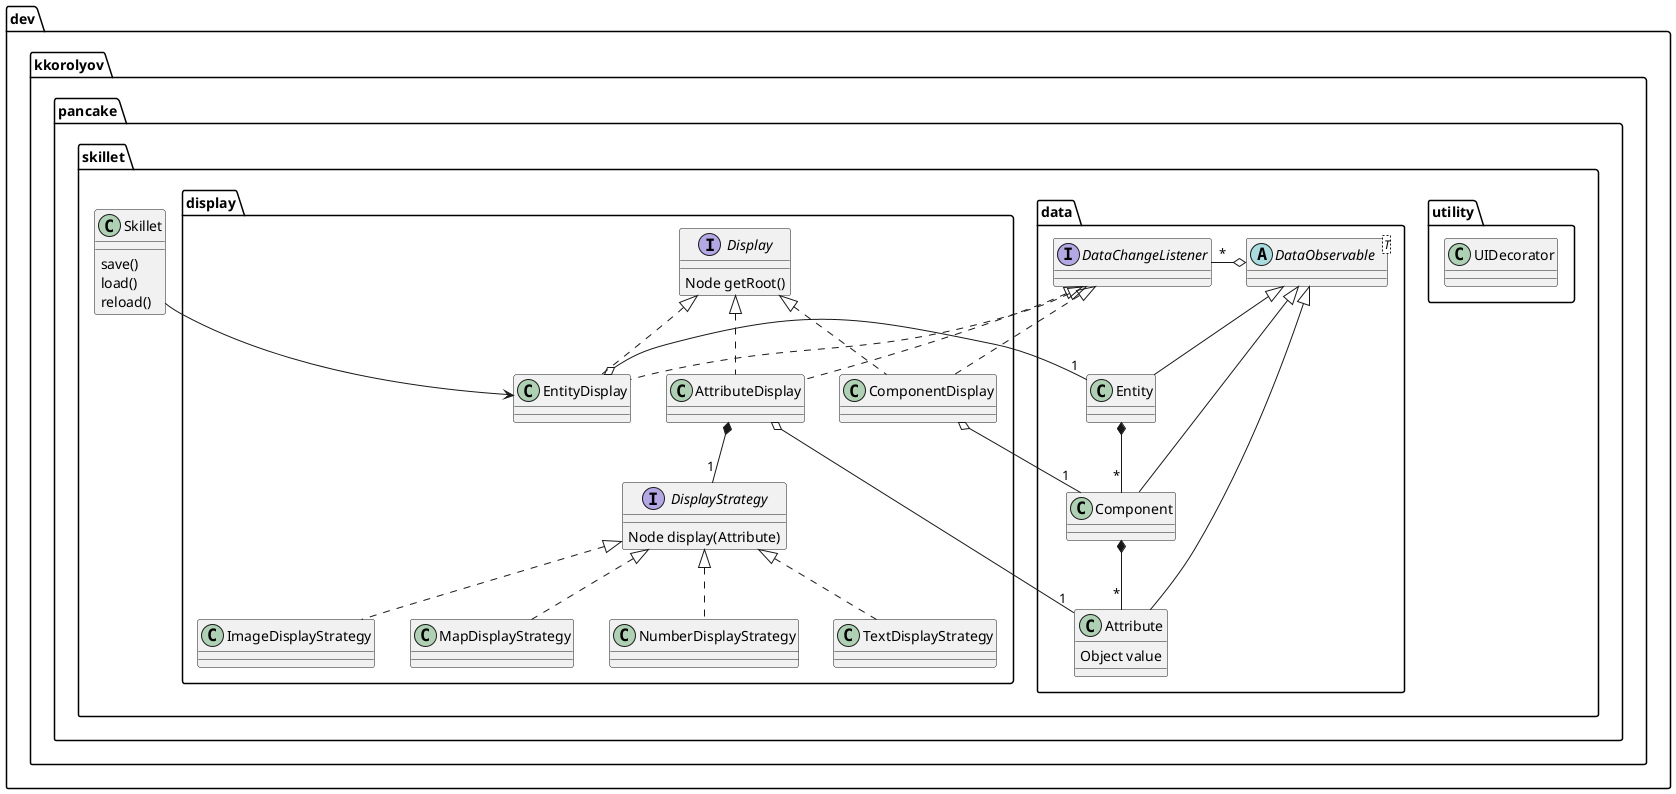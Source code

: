 @startuml

package dev.kkorolyov.pancake.skillet {
	class Skillet {
		save()
		load()
		reload()
	}

	package data {
		abstract class DataObservable<T> {
		}
		interface DataChangeListener {
		}

		class Entity {
		}
		class Component {
		}
		class Attribute {
			Object value
		}

		DataObservable o-l- "*" DataChangeListener

		DataObservable <|-d- Entity
		DataObservable <|-d- Component
		DataObservable <|-d- Attribute

		Entity *-- "*" Component
		Component *-- "*" Attribute
	}

	package display {
  	interface Display {
    	Node getRoot()
    }

    class EntityDisplay {
    }
    class ComponentDisplay {
    }
    class AttributeDisplay {
    }

    interface DisplayStrategy {
    	Node display(Attribute)
    }
    DisplayStrategy <|.. NumberDisplayStrategy
    DisplayStrategy <|.. TextDisplayStrategy
    DisplayStrategy <|.. ImageDisplayStrategy
    DisplayStrategy <|.. MapDisplayStrategy

    Display <|.d. EntityDisplay
		Display <|.d. ComponentDisplay
		Display <|.d. AttributeDisplay

		AttributeDisplay *-- "1" DisplayStrategy
  }

  package utility {
  	class UIDecorator {
  	}
  }

  DataChangeListener <|.d. EntityDisplay
	DataChangeListener <|.d. ComponentDisplay
	DataChangeListener <|.d. AttributeDisplay

  EntityDisplay o-- "1" Entity
  ComponentDisplay o-- "1" Component
  AttributeDisplay o-- "1" Attribute

  Skillet --> EntityDisplay
}

@enduml
